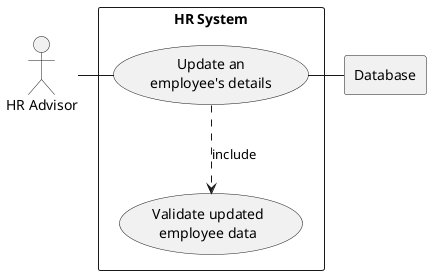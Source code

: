 @startuml
actor HR as "HR Advisor"

rectangle Database

rectangle "HR System" {
    usecase UC7 as "Update an
    employee's details"

    usecase UCa as "Validate updated
    employee data"

    HR - UC7
    UC7 ..> UCa : include
    UC7 - Database
}

@enduml
